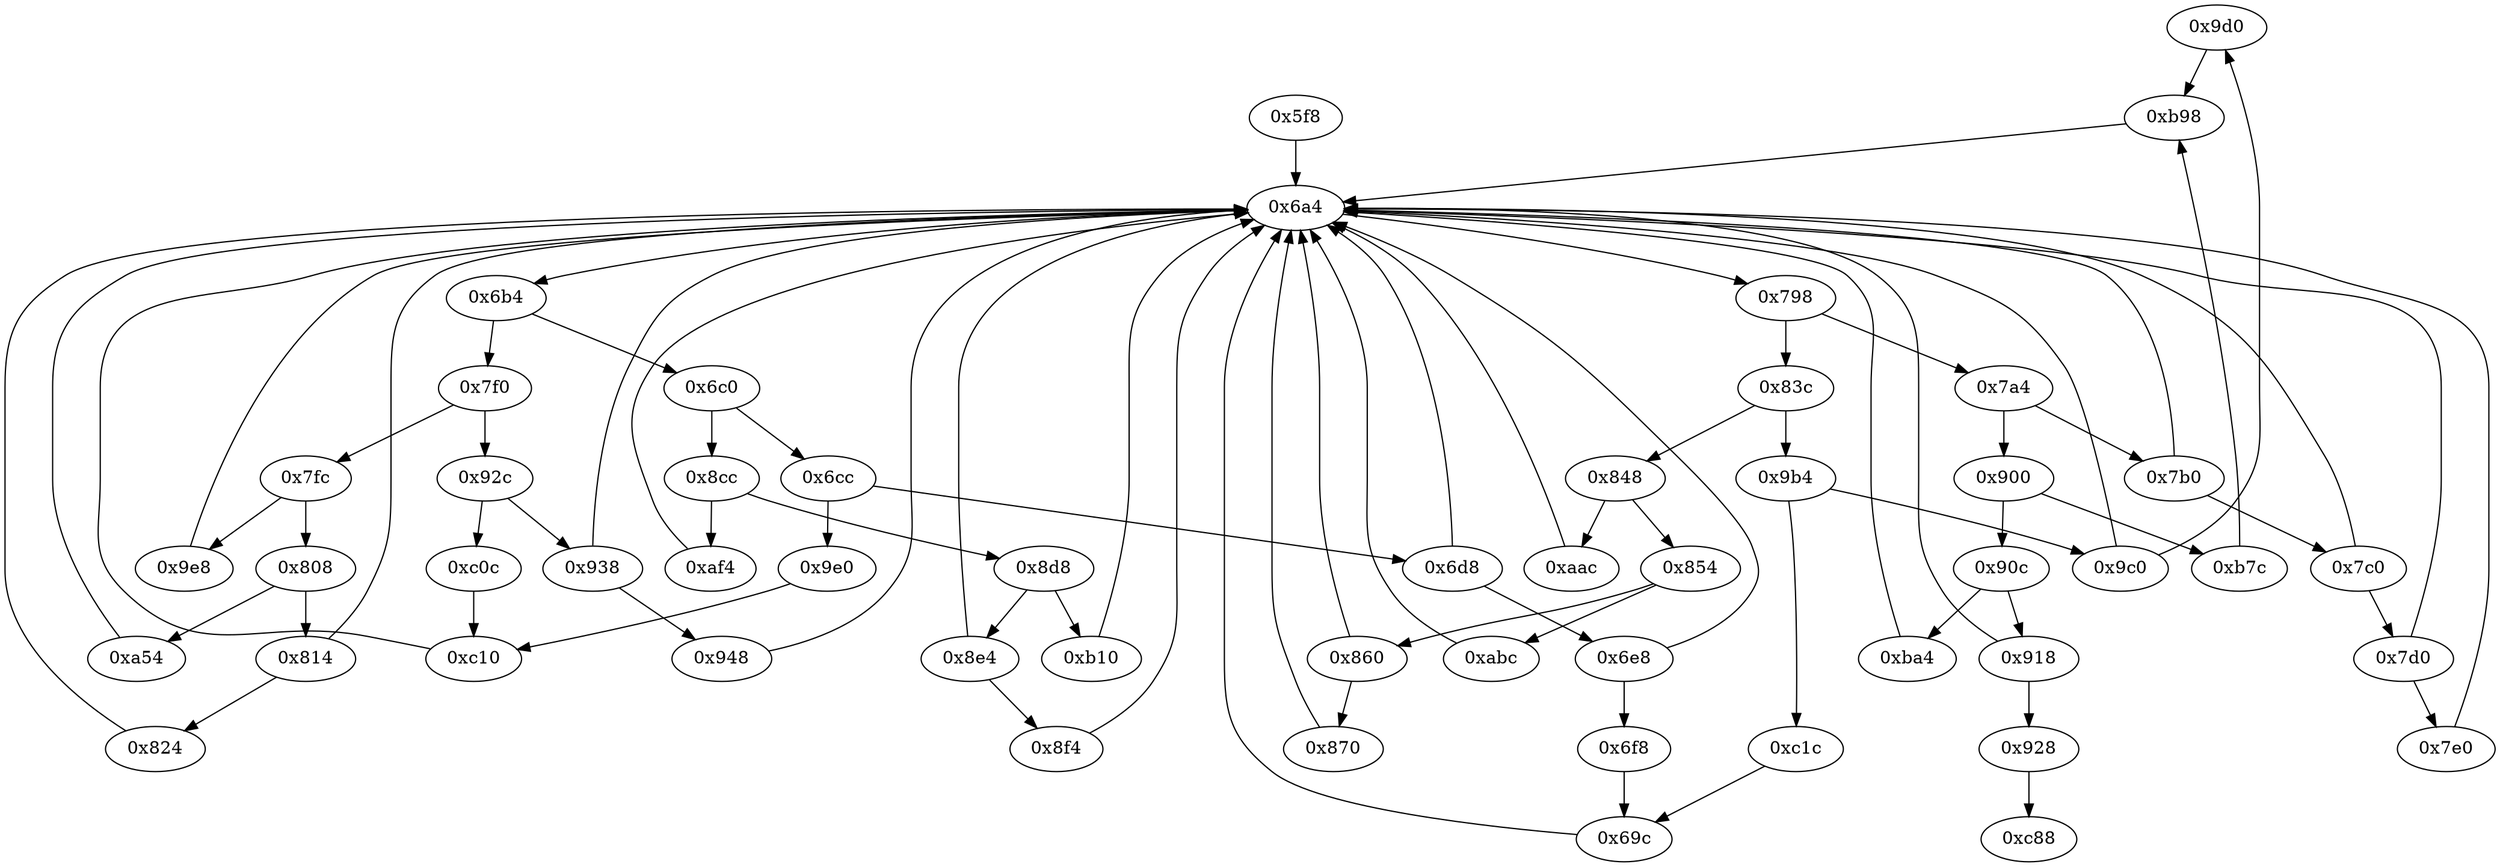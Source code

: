 strict digraph "" {
	"0x9d0"	 [opcode="[u'ldr', u'str', u'ldr', u'b']"];
	"0xb98"	 [opcode="[u'str', u'ldr', u'b']"];
	"0x9d0" -> "0xb98";
	"0x8f4"	 [opcode="[u'ldr', u'ldr', u'b']"];
	"0x6a4"	 [opcode="[u'mov', u'ldr', u'cmp', u'b']"];
	"0x8f4" -> "0x6a4";
	"0xc0c"	 [opcode="[u'mov']"];
	"0xc10"	 [opcode="[u'str', u'ldr', u'b']"];
	"0xc0c" -> "0xc10";
	"0xaac"	 [opcode="[u'ldr', u'bl', u'mov', u'b']"];
	"0xaac" -> "0x6a4";
	"0x7fc"	 [opcode="[u'ldr', u'cmp', u'b']"];
	"0x808"	 [opcode="[u'ldr', u'cmp', u'b']"];
	"0x7fc" -> "0x808";
	"0x9e8"	 [opcode="[u'ldr', u'str', u'ldr', u'ldr', u'ldr', u'ldr', u'add', u'sub', u'sub', u'mul', u'eor', u'and', u'ldr', u'mov', u'mov', u'ldr', \
u'cmp', u'mov', u'cmp', u'mov', u'mov', u'cmp', u'mov', u'mov', u'teq', u'mov', u'b']"];
	"0x7fc" -> "0x9e8";
	"0xb7c"	 [opcode="[u'ldr', u'ldr', u'ldrb', u'str', u'mov', u'str', u'ldr']"];
	"0xb7c" -> "0xb98";
	"0x7e0"	 [opcode="[u'ldr', u'bl', u'mov', u'b']"];
	"0x7e0" -> "0x6a4";
	"0x6e8"	 [opcode="[u'ldr', u'cmp', u'mov', u'b']"];
	"0x6f8"	 [opcode="[u'ldr', u'ldr', u'smull', u'asr', u'add', u'ldr', u'add', u'sub', u'mul', u'mla', u'str', u'ldr', u'smull', u'asr', u'add', u'ldr', \
u'str', u'ldr', u'ldr', u'ldr', u'sub', u'sub', u'add', u'mul', u'eor', u'and', u'ldr', u'ldr', u'ldr', u'mov', u'mov', u'cmp', \
u'mov', u'cmp', u'mov', u'mov', u'cmp', u'mov', u'mov', u'b']"];
	"0x6e8" -> "0x6f8";
	"0x6e8" -> "0x6a4";
	"0x8d8"	 [opcode="[u'ldr', u'cmp', u'b']"];
	"0xb10"	 [opcode="[u'ldr', u'ldr', u'ldr', u'ldr', u'ldr', u'mov', u'sub', u'cmp', u'sub', u'mov', u'add', u'mul', u'mov', u'mvn', u'ldr', u'orr', \
u'cmn', u'mov', u'teq', u'ldr', u'mov', u'cmn', u'mov', u'mov', u'cmp', u'mov', u'b']"];
	"0x8d8" -> "0xb10";
	"0x8e4"	 [opcode="[u'ldr', u'cmp', u'mov', u'b']"];
	"0x8d8" -> "0x8e4";
	"0x9b4"	 [opcode="[u'ldr', u'cmp', u'b']"];
	"0xc1c"	 [opcode="[u'ldr', u'ldr', u'cmp', u'mov', u'strb', u'ldr', u'ldr', u'ldr', u'add', u'sub', u'sub', u'mul', u'mvn', u'ldr', u'ldr', u'orr', \
u'mov', u'cmn', u'mov', u'cmp', u'mov', u'mov', u'mov', u'cmn', u'mov', u'mov', u'b']"];
	"0x9b4" -> "0xc1c";
	"0x9c0"	 [opcode="[u'ldr', u'cmp', u'mov', u'b']"];
	"0x9b4" -> "0x9c0";
	"0x7a4"	 [opcode="[u'ldr', u'cmp', u'b']"];
	"0x900"	 [opcode="[u'ldr', u'cmp', u'b']"];
	"0x7a4" -> "0x900";
	"0x7b0"	 [opcode="[u'ldr', u'cmp', u'mov', u'b']"];
	"0x7a4" -> "0x7b0";
	"0x860"	 [opcode="[u'ldr', u'cmp', u'mov', u'b']"];
	"0x870"	 [opcode="[u'ldr', u'mov', u'ldr', u'rsb', u'mvn', u'mul', u'mov', u'eor', u'and', u'ldr', u'mov', u'ldr', u'cmp', u'mov', u'teq', u'ldr', \
u'mov', u'cmp', u'mov', u'mov', u'cmp', u'mov', u'b']"];
	"0x860" -> "0x870";
	"0x860" -> "0x6a4";
	"0x948"	 [opcode="[u'ldr', u'ldr', u'str', u'ldr', u'str', u'ldr', u'ldr', u'rsb', u'mvn', u'mul', u'mvn', u'ldr', u'orr', u'mov', u'cmn', u'mov', \
u'ldr', u'cmp', u'mov', u'mov', u'mov', u'cmn', u'mov', u'mov', u'teq', u'mov', u'b']"];
	"0x948" -> "0x6a4";
	"0x7c0"	 [opcode="[u'ldr', u'cmp', u'mov', u'b']"];
	"0x7c0" -> "0x6a4";
	"0x7d0"	 [opcode="[u'ldr', u'cmp', u'mov', u'b']"];
	"0x7c0" -> "0x7d0";
	"0x848"	 [opcode="[u'ldr', u'cmp', u'b']"];
	"0x848" -> "0xaac";
	"0x854"	 [opcode="[u'ldr', u'cmp', u'b']"];
	"0x848" -> "0x854";
	"0x69c"	 [opcode="[u'teq', u'mov']"];
	"0xc1c" -> "0x69c";
	"0x824"	 [opcode="[u'ldrb', u'ldr', u'ldr', u'cmp', u'mov', u'b']"];
	"0x824" -> "0x6a4";
	"0x900" -> "0xb7c";
	"0x90c"	 [opcode="[u'ldr', u'cmp', u'b']"];
	"0x900" -> "0x90c";
	"0xa54"	 [opcode="[u'ldr', u'mov', u'ldr', u'sub', u'mul', u'eor', u'and', u'ldr', u'mov', u'mov', u'ldr', u'ldr', u'cmp', u'mov', u'teq', u'ldr', \
u'mov', u'cmp', u'mov', u'cmp', u'mov', u'b']"];
	"0x808" -> "0xa54";
	"0x814"	 [opcode="[u'ldr', u'cmp', u'mov', u'b']"];
	"0x808" -> "0x814";
	"0x6c0"	 [opcode="[u'ldr', u'cmp', u'b']"];
	"0x8cc"	 [opcode="[u'ldr', u'cmp', u'b']"];
	"0x6c0" -> "0x8cc";
	"0x6cc"	 [opcode="[u'ldr', u'cmp', u'b']"];
	"0x6c0" -> "0x6cc";
	"0x69c" -> "0x6a4";
	"0xba4"	 [opcode="[u'ldr', u'bl', u'ldr', u'mov', u'ldr', u'ldr', u'ldr', u'cmp', u'mov', u'rsb', u'mvn', u'mul', u'mvn', u'mov', u'orr', u'ldr', \
u'cmn', u'mov', u'teq', u'ldr', u'mov', u'cmn', u'mov', u'cmp', u'mov', u'b']"];
	"0xba4" -> "0x6a4";
	"0x83c"	 [opcode="[u'ldr', u'cmp', u'b']"];
	"0x83c" -> "0x9b4";
	"0x83c" -> "0x848";
	"0x798"	 [opcode="[u'ldr', u'cmp', u'b']"];
	"0x798" -> "0x7a4";
	"0x798" -> "0x83c";
	"0xc88"	 [opcode="[u'ldr', u'sub', u'pop']"];
	"0x9e0"	 [opcode="[u'mov', u'b']"];
	"0x9e0" -> "0xc10";
	"0xb10" -> "0x6a4";
	"0xa54" -> "0x6a4";
	"0x9e8" -> "0x6a4";
	"0x870" -> "0x6a4";
	"0x7f0"	 [opcode="[u'ldr', u'cmp', u'b']"];
	"0x7f0" -> "0x7fc";
	"0x92c"	 [opcode="[u'ldr', u'cmp', u'b']"];
	"0x7f0" -> "0x92c";
	"0x9c0" -> "0x9d0";
	"0x9c0" -> "0x6a4";
	"0x6d8"	 [opcode="[u'ldr', u'cmp', u'mov', u'b']"];
	"0x6d8" -> "0x6e8";
	"0x6d8" -> "0x6a4";
	"0xb98" -> "0x6a4";
	"0x6f8" -> "0x69c";
	"0x8cc" -> "0x8d8";
	"0xaf4"	 [opcode="[u'ldr', u'ldr', u'ldr', u'ldr', u'cmp', u'mov', u'b']"];
	"0x8cc" -> "0xaf4";
	"0xabc"	 [opcode="[u'ldr', u'ldr', u'ldr', u'ldr', u'ldr', u'ldr', u'ldr', u'ldr', u'ldr', u'ldr', u'ldr', u'ldr', u'ldr', u'b']"];
	"0xabc" -> "0x6a4";
	"0x8e4" -> "0x8f4";
	"0x8e4" -> "0x6a4";
	"0x6a4" -> "0x798";
	"0x6b4"	 [opcode="[u'ldr', u'cmp', u'b']"];
	"0x6a4" -> "0x6b4";
	"0x814" -> "0x824";
	"0x814" -> "0x6a4";
	"0x6b4" -> "0x6c0";
	"0x6b4" -> "0x7f0";
	"0x90c" -> "0xba4";
	"0x918"	 [opcode="[u'ldr', u'cmp', u'mov', u'b']"];
	"0x90c" -> "0x918";
	"0x918" -> "0x6a4";
	"0x928"	 [opcode="[u'b']"];
	"0x918" -> "0x928";
	"0x7b0" -> "0x7c0";
	"0x7b0" -> "0x6a4";
	"0x938"	 [opcode="[u'ldr', u'cmp', u'mov', u'b']"];
	"0x938" -> "0x948";
	"0x938" -> "0x6a4";
	"0x854" -> "0x860";
	"0x854" -> "0xabc";
	"0x7d0" -> "0x7e0";
	"0x7d0" -> "0x6a4";
	"0x92c" -> "0xc0c";
	"0x92c" -> "0x938";
	"0xaf4" -> "0x6a4";
	"0x928" -> "0xc88";
	"0x6cc" -> "0x9e0";
	"0x6cc" -> "0x6d8";
	"0x5f8"	 [opcode="[u'push', u'add', u'sub', u'str', u'cmp', u'mvn', u'ldr', u'ldr', u'ldr', u'ldr', u'mov', u'ldr', u'str', u'ldr', u'ldr', u'ldr', \
u'str', u'ldr', u'str', u'ldr', u'str', u'ldr', u'str', u'ldr', u'str', u'ldr', u'str', u'ldr', u'ldr', u'add', u'str', u'ldr', \
u'add', u'str', u'ldr', u'add', u'str', u'str', u'str', u'str', u'b']"];
	"0x5f8" -> "0x6a4";
	"0xc10" -> "0x6a4";
}
